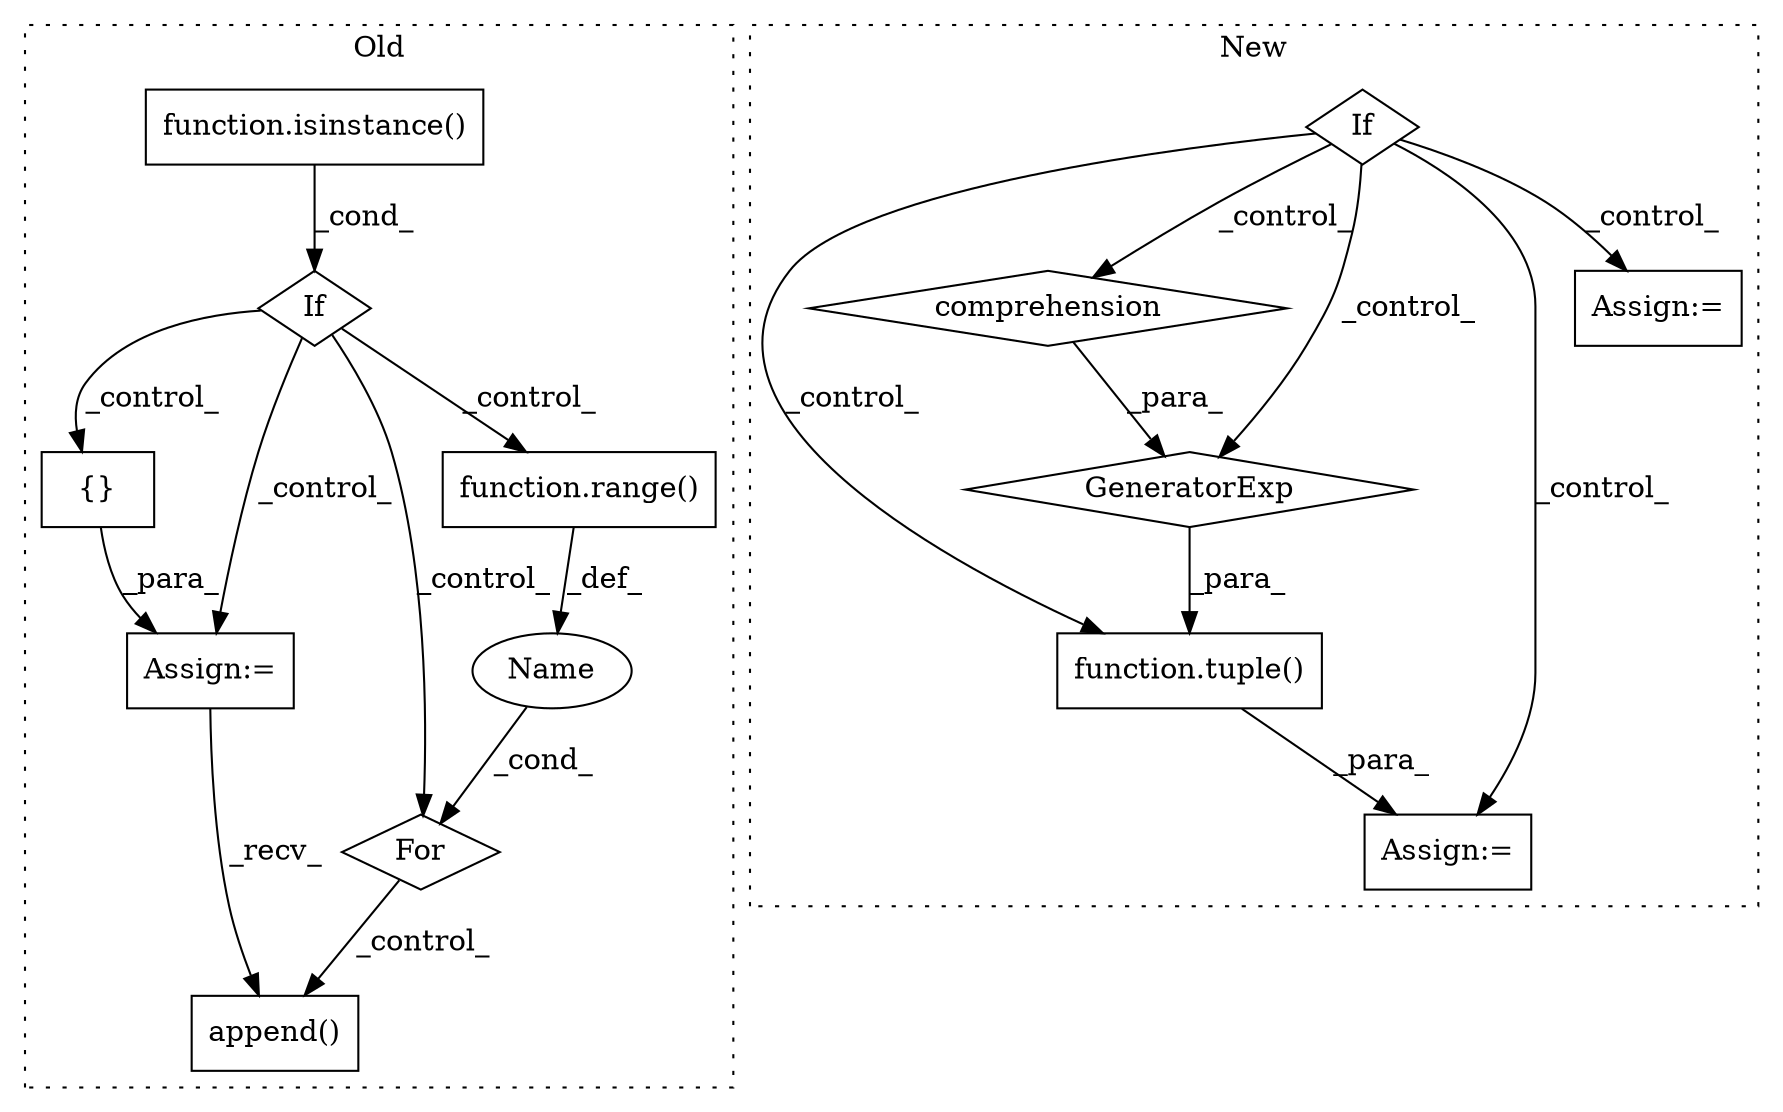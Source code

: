 digraph G {
subgraph cluster0 {
1 [label="function.isinstance()" a="75" s="3933,3965" l="11,1" shape="box"];
3 [label="If" a="96" s="3930" l="3" shape="diamond"];
6 [label="Assign:=" a="68" s="3992" l="3" shape="box"];
8 [label="function.range()" a="75" s="4019,4044" l="6,1" shape="box"];
10 [label="{}" a="59" s="3995,3995" l="2,1" shape="box"];
11 [label="For" a="107" s="4010,4045" l="4,18" shape="diamond"];
12 [label="append()" a="75" s="4063,4132" l="20,1" shape="box"];
13 [label="Name" a="87" s="4014" l="1" shape="ellipse"];
label = "Old";
style="dotted";
}
subgraph cluster1 {
2 [label="function.tuple()" a="75" s="3833,3847" l="6,31" shape="box"];
4 [label="comprehension" a="45" s="3855" l="3" shape="diamond"];
5 [label="GeneratorExp" a="55" s="3839" l="8" shape="diamond"];
7 [label="Assign:=" a="68" s="3830" l="3" shape="box"];
9 [label="If" a="96" s="3739" l="3" shape="diamond"];
14 [label="Assign:=" a="68" s="3789" l="3" shape="box"];
label = "New";
style="dotted";
}
1 -> 3 [label="_cond_"];
2 -> 7 [label="_para_"];
3 -> 6 [label="_control_"];
3 -> 10 [label="_control_"];
3 -> 11 [label="_control_"];
3 -> 8 [label="_control_"];
4 -> 5 [label="_para_"];
5 -> 2 [label="_para_"];
6 -> 12 [label="_recv_"];
8 -> 13 [label="_def_"];
9 -> 2 [label="_control_"];
9 -> 4 [label="_control_"];
9 -> 7 [label="_control_"];
9 -> 5 [label="_control_"];
9 -> 14 [label="_control_"];
10 -> 6 [label="_para_"];
11 -> 12 [label="_control_"];
13 -> 11 [label="_cond_"];
}